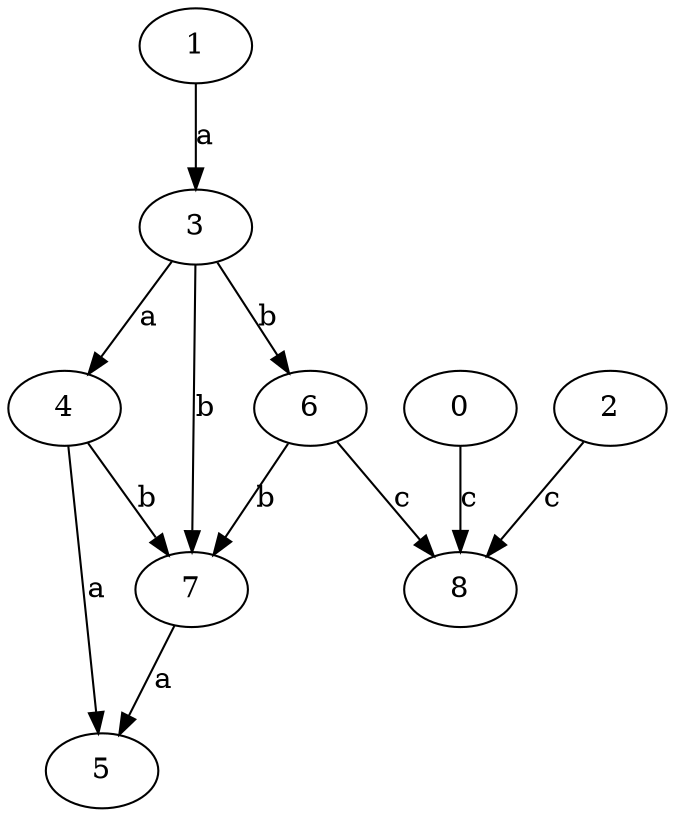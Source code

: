 strict digraph  {
3;
0;
4;
1;
5;
6;
2;
7;
8;
3 -> 4  [label=a];
3 -> 6  [label=b];
3 -> 7  [label=b];
0 -> 8  [label=c];
4 -> 5  [label=a];
4 -> 7  [label=b];
1 -> 3  [label=a];
6 -> 7  [label=b];
6 -> 8  [label=c];
2 -> 8  [label=c];
7 -> 5  [label=a];
}
